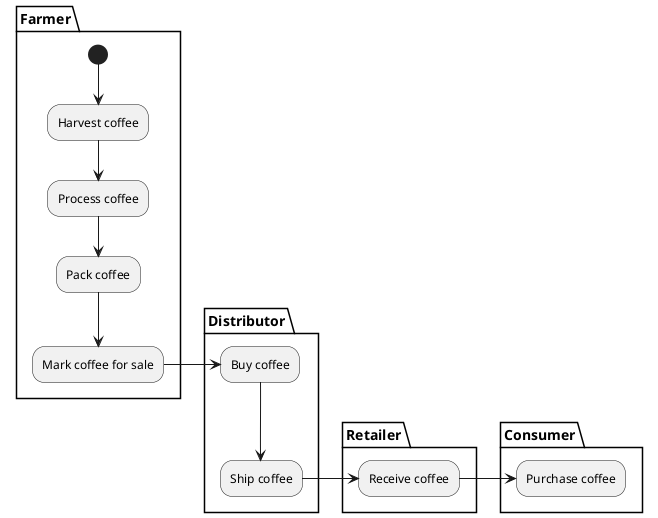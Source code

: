@startuml

partition Farmer {
  (*) --> "Harvest coffee"
  "Harvest coffee" --> "Process coffee"
  "Process coffee" --> "Pack coffee"
  "Pack coffee" --> "Mark coffee for sale"
}

partition Distributor {
  "Mark coffee for sale" -right-> "Buy coffee"
  "Buy coffee" --> "Ship coffee"
}

partition Retailer {
  "Ship coffee" -right-> "Receive coffee"
}

partition Consumer {
  "Receive coffee" -right-> "Purchase coffee"
}

@enduml
